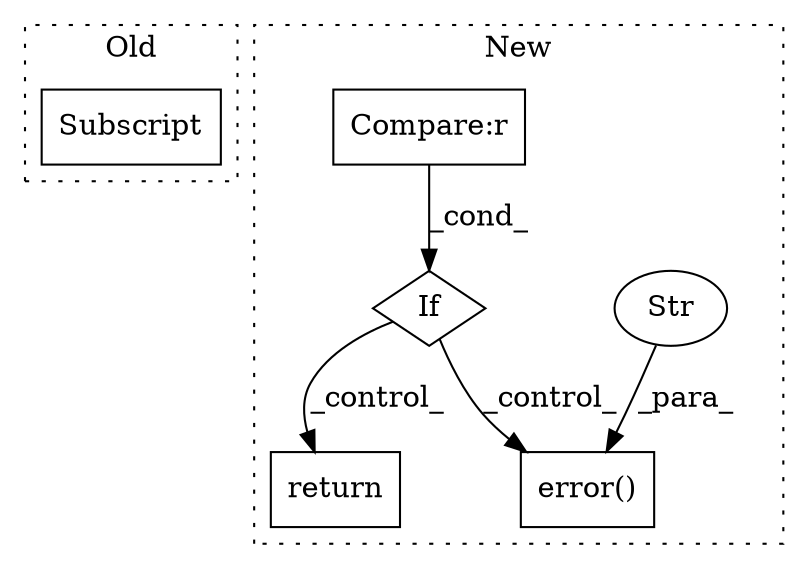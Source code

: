 digraph G {
subgraph cluster0 {
1 [label="Subscript" a="63" s="9785,0" l="6,0" shape="box"];
label = "Old";
style="dotted";
}
subgraph cluster1 {
2 [label="error()" a="75" s="11661,11719" l="13,1" shape="box"];
3 [label="Str" a="66" s="11674" l="45" shape="ellipse"];
4 [label="If" a="96" s="11632" l="3" shape="diamond"];
5 [label="Compare:r" a="40" s="11635" l="12" shape="box"];
6 [label="return" a="93" s="11761" l="7" shape="box"];
label = "New";
style="dotted";
}
3 -> 2 [label="_para_"];
4 -> 2 [label="_control_"];
4 -> 6 [label="_control_"];
5 -> 4 [label="_cond_"];
}